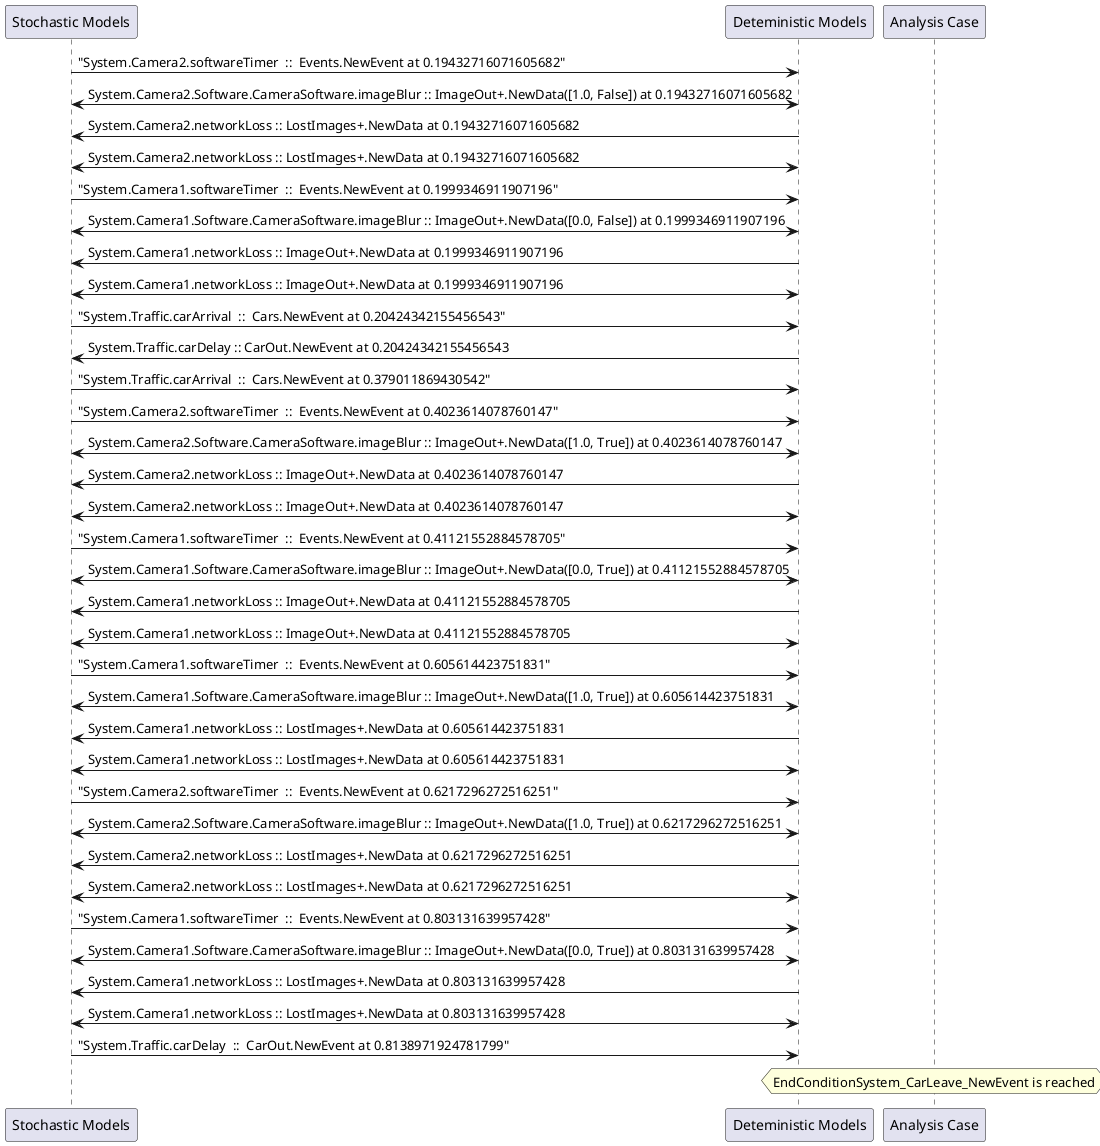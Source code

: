 
	@startuml
	participant "Stochastic Models" as stochmodel
	participant "Deteministic Models" as detmodel
	participant "Analysis Case" as analysis
	{1606_stop} stochmodel -> detmodel : "System.Camera2.softwareTimer  ::  Events.NewEvent at 0.19432716071605682"
detmodel <-> stochmodel : System.Camera2.Software.CameraSoftware.imageBlur :: ImageOut+.NewData([1.0, False]) at 0.19432716071605682
detmodel -> stochmodel : System.Camera2.networkLoss :: LostImages+.NewData at 0.19432716071605682
detmodel <-> stochmodel : System.Camera2.networkLoss :: LostImages+.NewData at 0.19432716071605682
{1590_stop} stochmodel -> detmodel : "System.Camera1.softwareTimer  ::  Events.NewEvent at 0.1999346911907196"
detmodel <-> stochmodel : System.Camera1.Software.CameraSoftware.imageBlur :: ImageOut+.NewData([0.0, False]) at 0.1999346911907196
detmodel -> stochmodel : System.Camera1.networkLoss :: ImageOut+.NewData at 0.1999346911907196
detmodel <-> stochmodel : System.Camera1.networkLoss :: ImageOut+.NewData at 0.1999346911907196
{1622_stop} stochmodel -> detmodel : "System.Traffic.carArrival  ::  Cars.NewEvent at 0.20424342155456543"
{1633_start} detmodel -> stochmodel : System.Traffic.carDelay :: CarOut.NewEvent at 0.20424342155456543
{1623_stop} stochmodel -> detmodel : "System.Traffic.carArrival  ::  Cars.NewEvent at 0.379011869430542"
{1607_stop} stochmodel -> detmodel : "System.Camera2.softwareTimer  ::  Events.NewEvent at 0.4023614078760147"
detmodel <-> stochmodel : System.Camera2.Software.CameraSoftware.imageBlur :: ImageOut+.NewData([1.0, True]) at 0.4023614078760147
detmodel -> stochmodel : System.Camera2.networkLoss :: ImageOut+.NewData at 0.4023614078760147
detmodel <-> stochmodel : System.Camera2.networkLoss :: ImageOut+.NewData at 0.4023614078760147
{1591_stop} stochmodel -> detmodel : "System.Camera1.softwareTimer  ::  Events.NewEvent at 0.41121552884578705"
detmodel <-> stochmodel : System.Camera1.Software.CameraSoftware.imageBlur :: ImageOut+.NewData([0.0, True]) at 0.41121552884578705
detmodel -> stochmodel : System.Camera1.networkLoss :: ImageOut+.NewData at 0.41121552884578705
detmodel <-> stochmodel : System.Camera1.networkLoss :: ImageOut+.NewData at 0.41121552884578705
{1592_stop} stochmodel -> detmodel : "System.Camera1.softwareTimer  ::  Events.NewEvent at 0.605614423751831"
detmodel <-> stochmodel : System.Camera1.Software.CameraSoftware.imageBlur :: ImageOut+.NewData([1.0, True]) at 0.605614423751831
detmodel -> stochmodel : System.Camera1.networkLoss :: LostImages+.NewData at 0.605614423751831
detmodel <-> stochmodel : System.Camera1.networkLoss :: LostImages+.NewData at 0.605614423751831
{1608_stop} stochmodel -> detmodel : "System.Camera2.softwareTimer  ::  Events.NewEvent at 0.6217296272516251"
detmodel <-> stochmodel : System.Camera2.Software.CameraSoftware.imageBlur :: ImageOut+.NewData([1.0, True]) at 0.6217296272516251
detmodel -> stochmodel : System.Camera2.networkLoss :: LostImages+.NewData at 0.6217296272516251
detmodel <-> stochmodel : System.Camera2.networkLoss :: LostImages+.NewData at 0.6217296272516251
{1593_stop} stochmodel -> detmodel : "System.Camera1.softwareTimer  ::  Events.NewEvent at 0.803131639957428"
detmodel <-> stochmodel : System.Camera1.Software.CameraSoftware.imageBlur :: ImageOut+.NewData([0.0, True]) at 0.803131639957428
detmodel -> stochmodel : System.Camera1.networkLoss :: LostImages+.NewData at 0.803131639957428
detmodel <-> stochmodel : System.Camera1.networkLoss :: LostImages+.NewData at 0.803131639957428
{1633_stop} stochmodel -> detmodel : "System.Traffic.carDelay  ::  CarOut.NewEvent at 0.8138971924781799"
{1633_start} <-> {1633_stop} : delay
hnote over analysis 
EndConditionSystem_CarLeave_NewEvent is reached
endnote
@enduml